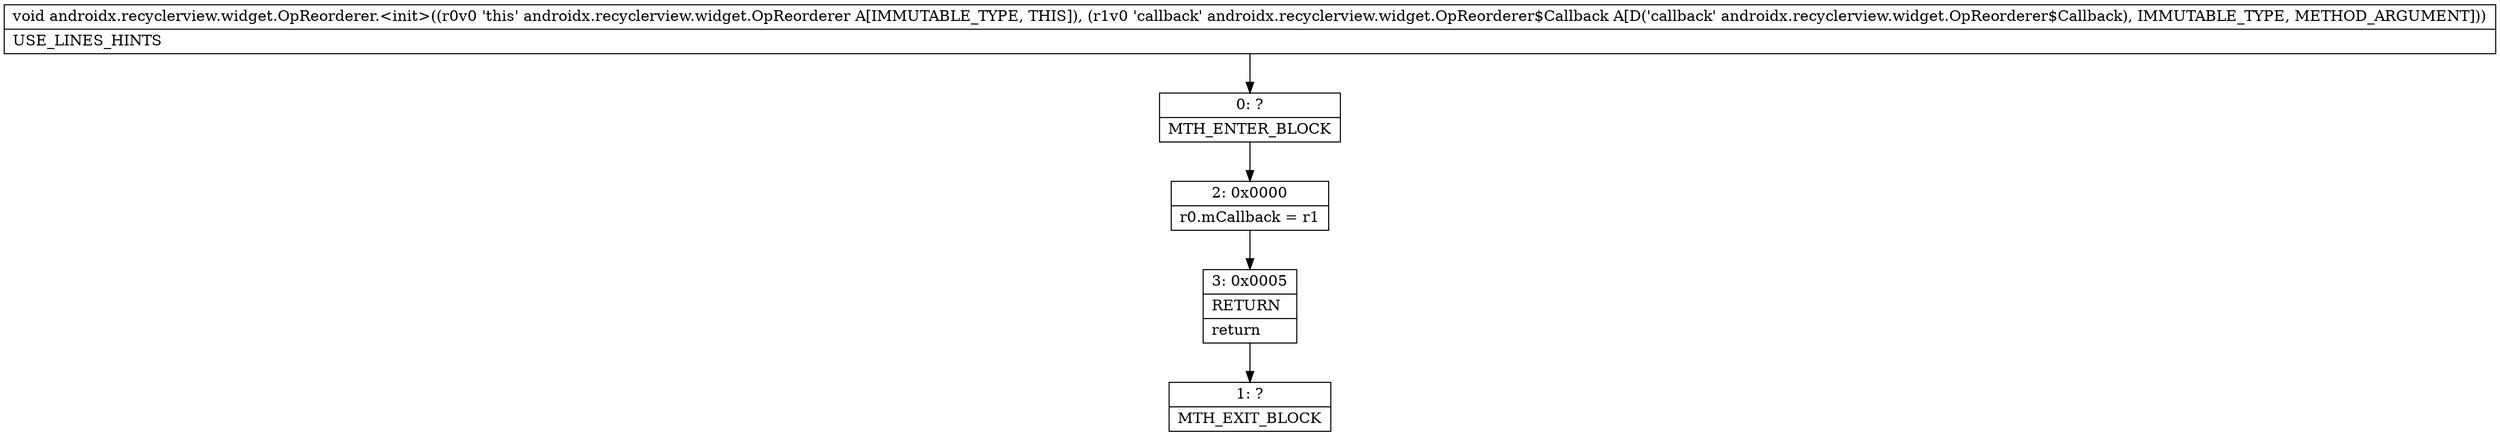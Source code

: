 digraph "CFG forandroidx.recyclerview.widget.OpReorderer.\<init\>(Landroidx\/recyclerview\/widget\/OpReorderer$Callback;)V" {
Node_0 [shape=record,label="{0\:\ ?|MTH_ENTER_BLOCK\l}"];
Node_2 [shape=record,label="{2\:\ 0x0000|r0.mCallback = r1\l}"];
Node_3 [shape=record,label="{3\:\ 0x0005|RETURN\l|return\l}"];
Node_1 [shape=record,label="{1\:\ ?|MTH_EXIT_BLOCK\l}"];
MethodNode[shape=record,label="{void androidx.recyclerview.widget.OpReorderer.\<init\>((r0v0 'this' androidx.recyclerview.widget.OpReorderer A[IMMUTABLE_TYPE, THIS]), (r1v0 'callback' androidx.recyclerview.widget.OpReorderer$Callback A[D('callback' androidx.recyclerview.widget.OpReorderer$Callback), IMMUTABLE_TYPE, METHOD_ARGUMENT]))  | USE_LINES_HINTS\l}"];
MethodNode -> Node_0;Node_0 -> Node_2;
Node_2 -> Node_3;
Node_3 -> Node_1;
}

